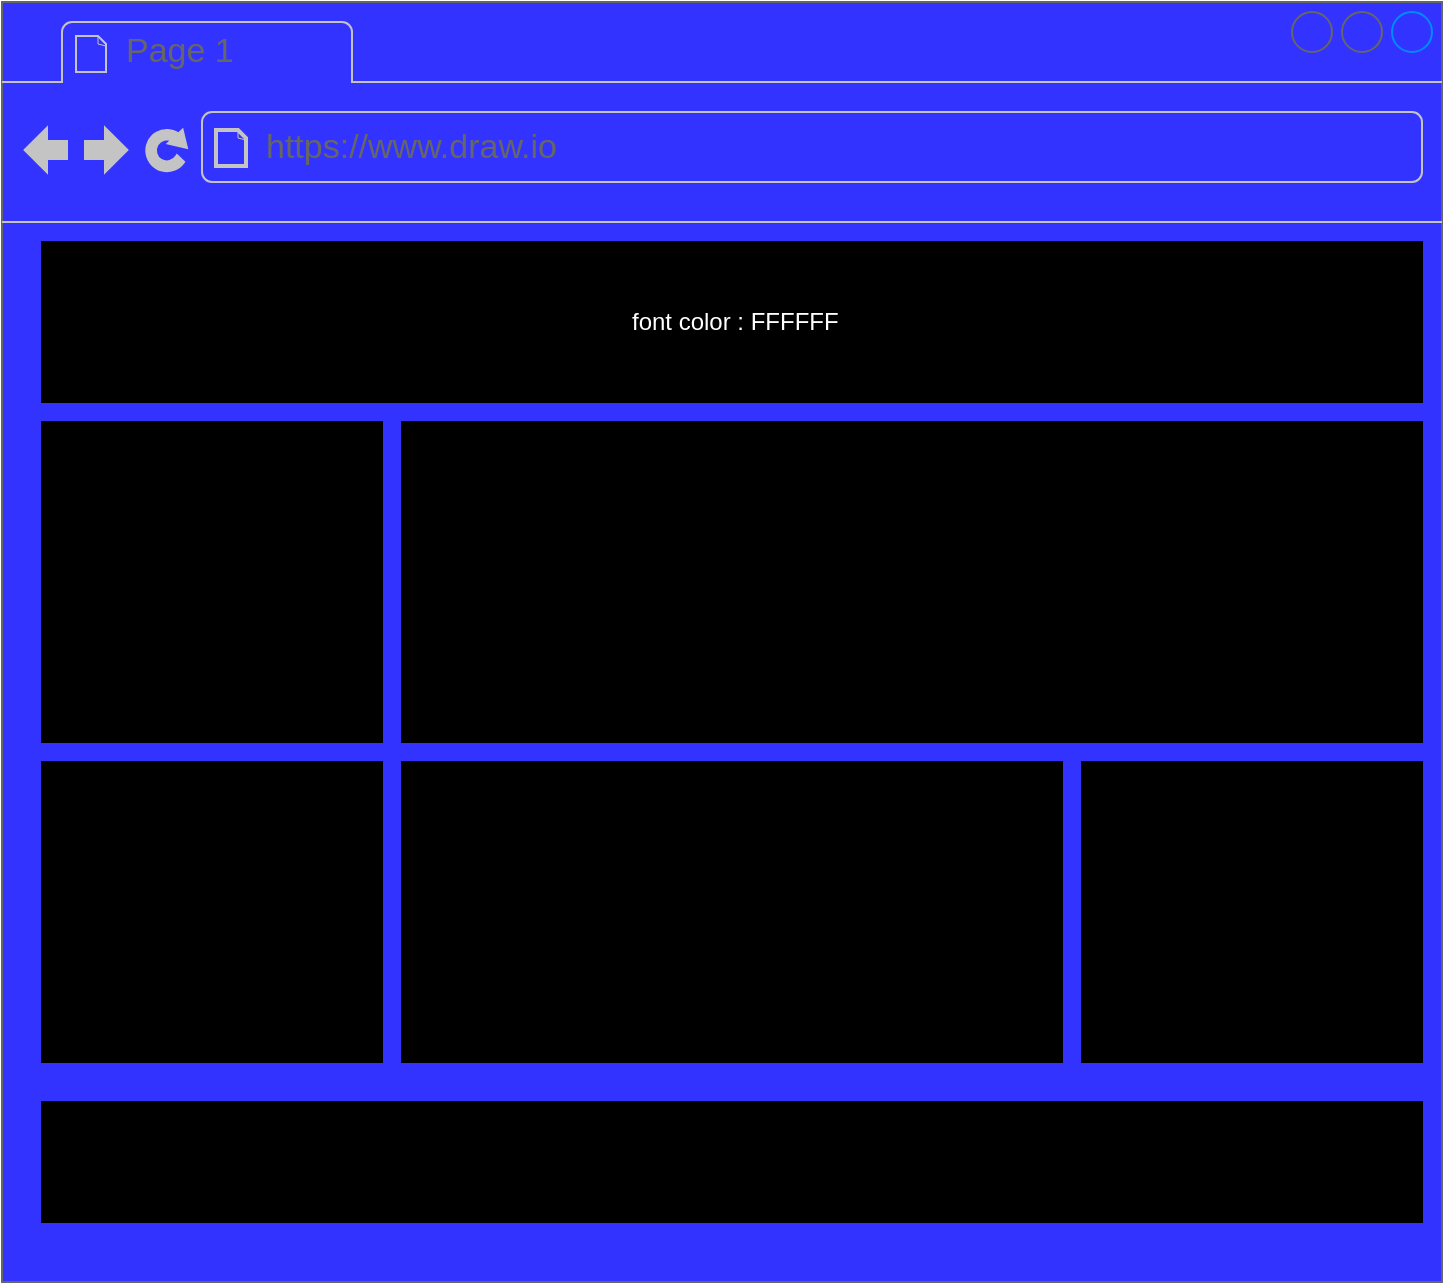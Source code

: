<mxfile version="14.6.13" type="github">
  <diagram id="9ChLVKDSkkU8cMqm8fkP" name="Page-1">
    <mxGraphModel dx="2272" dy="794" grid="1" gridSize="10" guides="1" tooltips="1" connect="1" arrows="1" fold="1" page="1" pageScale="1" pageWidth="850" pageHeight="1100" math="0" shadow="0">
      <root>
        <mxCell id="0" />
        <mxCell id="1" parent="0" />
        <mxCell id="jGPMlaa6ZxwcfQv7aikW-13" value="vv" style="strokeWidth=1;shadow=0;dashed=0;align=center;html=1;shape=mxgraph.mockup.containers.browserWindow;rSize=0;strokeColor=#666666;strokeColor2=#008cff;strokeColor3=#c4c4c4;mainText=,;recursiveResize=0;fillColor=#3333FF;fontColor=#FFFFFF;" vertex="1" parent="1">
          <mxGeometry x="-140" y="140" width="720" height="640" as="geometry" />
        </mxCell>
        <mxCell id="jGPMlaa6ZxwcfQv7aikW-14" value="Page 1" style="strokeWidth=1;shadow=0;dashed=0;align=center;html=1;shape=mxgraph.mockup.containers.anchor;fontSize=17;fontColor=#666666;align=left;" vertex="1" parent="jGPMlaa6ZxwcfQv7aikW-13">
          <mxGeometry x="60" y="12" width="110" height="26" as="geometry" />
        </mxCell>
        <mxCell id="jGPMlaa6ZxwcfQv7aikW-15" value="https://www.draw.io" style="strokeWidth=1;shadow=0;dashed=0;align=center;html=1;shape=mxgraph.mockup.containers.anchor;rSize=0;fontSize=17;fontColor=#666666;align=left;" vertex="1" parent="jGPMlaa6ZxwcfQv7aikW-13">
          <mxGeometry x="130" y="60" width="250" height="26" as="geometry" />
        </mxCell>
        <mxCell id="jGPMlaa6ZxwcfQv7aikW-16" value="&lt;font color=&quot;#ffffff&quot;&gt;&amp;nbsp;font color :&amp;nbsp;FFFFFF&lt;/font&gt;" style="rounded=0;whiteSpace=wrap;html=1;fillColor=#000000;" vertex="1" parent="jGPMlaa6ZxwcfQv7aikW-13">
          <mxGeometry x="20" y="120" width="690" height="80" as="geometry" />
        </mxCell>
        <mxCell id="jGPMlaa6ZxwcfQv7aikW-17" style="edgeStyle=orthogonalEdgeStyle;rounded=0;orthogonalLoop=1;jettySize=auto;html=1;exitX=0.5;exitY=1;exitDx=0;exitDy=0;" edge="1" parent="jGPMlaa6ZxwcfQv7aikW-13" source="jGPMlaa6ZxwcfQv7aikW-16">
          <mxGeometry relative="1" as="geometry">
            <mxPoint x="330" y="190" as="targetPoint" />
          </mxGeometry>
        </mxCell>
        <mxCell id="jGPMlaa6ZxwcfQv7aikW-18" style="edgeStyle=orthogonalEdgeStyle;rounded=0;orthogonalLoop=1;jettySize=auto;html=1;exitX=0.5;exitY=1;exitDx=0;exitDy=0;" edge="1" parent="jGPMlaa6ZxwcfQv7aikW-13" source="jGPMlaa6ZxwcfQv7aikW-16" target="jGPMlaa6ZxwcfQv7aikW-16">
          <mxGeometry relative="1" as="geometry" />
        </mxCell>
        <mxCell id="jGPMlaa6ZxwcfQv7aikW-22" value="" style="rounded=0;whiteSpace=wrap;html=1;fillColor=#000000;" vertex="1" parent="jGPMlaa6ZxwcfQv7aikW-13">
          <mxGeometry x="200" y="210" width="510" height="160" as="geometry" />
        </mxCell>
        <mxCell id="jGPMlaa6ZxwcfQv7aikW-24" value="" style="rounded=0;whiteSpace=wrap;html=1;fillColor=#000000;" vertex="1" parent="jGPMlaa6ZxwcfQv7aikW-13">
          <mxGeometry x="200" y="380" width="330" height="150" as="geometry" />
        </mxCell>
        <mxCell id="jGPMlaa6ZxwcfQv7aikW-26" value="" style="rounded=0;whiteSpace=wrap;html=1;fillColor=#000000;" vertex="1" parent="jGPMlaa6ZxwcfQv7aikW-13">
          <mxGeometry x="20" y="380" width="170" height="150" as="geometry" />
        </mxCell>
        <mxCell id="jGPMlaa6ZxwcfQv7aikW-27" value="" style="rounded=0;whiteSpace=wrap;html=1;fillColor=#000000;" vertex="1" parent="jGPMlaa6ZxwcfQv7aikW-13">
          <mxGeometry x="540" y="380" width="170" height="150" as="geometry" />
        </mxCell>
        <mxCell id="jGPMlaa6ZxwcfQv7aikW-28" value="" style="rounded=0;whiteSpace=wrap;html=1;fillColor=#000000;" vertex="1" parent="jGPMlaa6ZxwcfQv7aikW-13">
          <mxGeometry x="20" y="550" width="690" height="60" as="geometry" />
        </mxCell>
        <mxCell id="jGPMlaa6ZxwcfQv7aikW-30" value="" style="rounded=0;whiteSpace=wrap;html=1;fillColor=#000000;" vertex="1" parent="jGPMlaa6ZxwcfQv7aikW-13">
          <mxGeometry x="20" y="210" width="170" height="160" as="geometry" />
        </mxCell>
      </root>
    </mxGraphModel>
  </diagram>
</mxfile>
